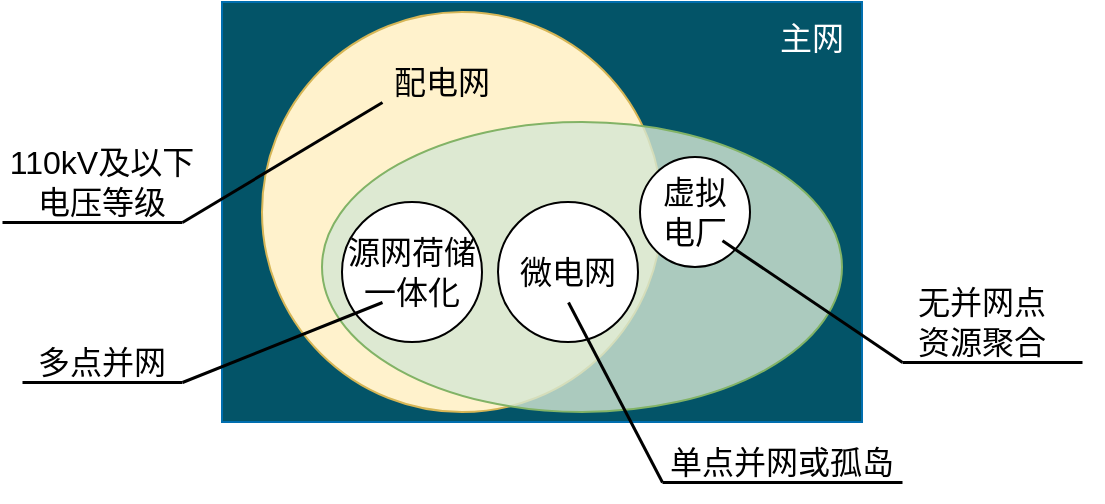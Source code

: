 <mxfile version="28.2.0">
  <diagram name="1" id="W_ea0AesWOVsjQ67CWeq">
    <mxGraphModel dx="661" dy="344" grid="1" gridSize="10" guides="1" tooltips="1" connect="1" arrows="1" fold="1" page="1" pageScale="1" pageWidth="2336" pageHeight="1654" math="0" shadow="0">
      <root>
        <mxCell id="0" />
        <mxCell id="1" parent="0" />
        <mxCell id="vO9aaUbzrKcqEHiHucuZ-2" value="" style="rounded=0;whiteSpace=wrap;html=1;fillColor=light-dark(#035468, #198cc4);strokeColor=#006EAF;fontColor=#ffffff;" vertex="1" parent="1">
          <mxGeometry x="300" y="210" width="320" height="210" as="geometry" />
        </mxCell>
        <mxCell id="vO9aaUbzrKcqEHiHucuZ-3" value="" style="ellipse;whiteSpace=wrap;html=1;aspect=fixed;fillColor=#fff2cc;strokeColor=#d6b656;" vertex="1" parent="1">
          <mxGeometry x="320" y="215" width="200" height="200" as="geometry" />
        </mxCell>
        <mxCell id="vO9aaUbzrKcqEHiHucuZ-5" value="&lt;font style=&quot;color: rgb(255, 255, 255);&quot;&gt;主网&lt;/font&gt;" style="text;strokeColor=none;align=center;fillColor=none;html=1;verticalAlign=middle;whiteSpace=wrap;rounded=0;fontSize=16;" vertex="1" parent="1">
          <mxGeometry x="570" y="210" width="50" height="35" as="geometry" />
        </mxCell>
        <mxCell id="vO9aaUbzrKcqEHiHucuZ-6" value="" style="ellipse;whiteSpace=wrap;html=1;fillColor=#d5e8d4;strokeColor=#82b366;fillStyle=auto;fillOpacity=80;" vertex="1" parent="1">
          <mxGeometry x="350" y="270" width="260" height="145" as="geometry" />
        </mxCell>
        <mxCell id="vO9aaUbzrKcqEHiHucuZ-7" value="配电网" style="text;strokeColor=none;align=center;fillColor=none;html=1;verticalAlign=middle;whiteSpace=wrap;rounded=0;fontSize=16;" vertex="1" parent="1">
          <mxGeometry x="380" y="230" width="60" height="40" as="geometry" />
        </mxCell>
        <mxCell id="vO9aaUbzrKcqEHiHucuZ-8" value="&lt;font style=&quot;font-size: 16px;&quot;&gt;源网荷储&lt;/font&gt;&lt;div&gt;&lt;span style=&quot;font-size: 16px; background-color: transparent; color: light-dark(rgb(0, 0, 0), rgb(255, 255, 255));&quot;&gt;一体化&lt;/span&gt;&lt;/div&gt;" style="ellipse;whiteSpace=wrap;html=1;aspect=fixed;" vertex="1" parent="1">
          <mxGeometry x="360" y="310" width="70" height="70" as="geometry" />
        </mxCell>
        <mxCell id="vO9aaUbzrKcqEHiHucuZ-9" value="&lt;font style=&quot;font-size: 16px;&quot;&gt;微电网&lt;/font&gt;" style="ellipse;whiteSpace=wrap;html=1;aspect=fixed;" vertex="1" parent="1">
          <mxGeometry x="438" y="310" width="70" height="70" as="geometry" />
        </mxCell>
        <mxCell id="vO9aaUbzrKcqEHiHucuZ-10" value="&lt;font style=&quot;font-size: 16px;&quot;&gt;虚拟&lt;/font&gt;&lt;div&gt;&lt;font style=&quot;font-size: 16px;&quot;&gt;电厂&lt;/font&gt;&lt;/div&gt;" style="ellipse;whiteSpace=wrap;html=1;aspect=fixed;" vertex="1" parent="1">
          <mxGeometry x="509" y="287.5" width="55" height="55" as="geometry" />
        </mxCell>
        <mxCell id="vO9aaUbzrKcqEHiHucuZ-11" value="" style="endArrow=none;html=1;rounded=0;entryX=0;entryY=0.75;entryDx=0;entryDy=0;strokeWidth=1.5;" edge="1" parent="1" target="vO9aaUbzrKcqEHiHucuZ-7">
          <mxGeometry width="50" height="50" relative="1" as="geometry">
            <mxPoint x="280" y="320" as="sourcePoint" />
            <mxPoint x="310" y="280" as="targetPoint" />
          </mxGeometry>
        </mxCell>
        <mxCell id="vO9aaUbzrKcqEHiHucuZ-12" value="" style="endArrow=none;html=1;rounded=0;strokeWidth=1.5;" edge="1" parent="1">
          <mxGeometry width="50" height="50" relative="1" as="geometry">
            <mxPoint x="190" y="320" as="sourcePoint" />
            <mxPoint x="280" y="320" as="targetPoint" />
          </mxGeometry>
        </mxCell>
        <mxCell id="vO9aaUbzrKcqEHiHucuZ-15" value="" style="endArrow=none;html=1;rounded=0;entryX=0;entryY=0.75;entryDx=0;entryDy=0;strokeWidth=1.5;" edge="1" parent="1">
          <mxGeometry width="50" height="50" relative="1" as="geometry">
            <mxPoint x="280" y="400" as="sourcePoint" />
            <mxPoint x="380" y="360" as="targetPoint" />
          </mxGeometry>
        </mxCell>
        <mxCell id="vO9aaUbzrKcqEHiHucuZ-16" value="" style="endArrow=none;html=1;rounded=0;strokeWidth=1.5;" edge="1" parent="1">
          <mxGeometry width="50" height="50" relative="1" as="geometry">
            <mxPoint x="200" y="400" as="sourcePoint" />
            <mxPoint x="280" y="400" as="targetPoint" />
          </mxGeometry>
        </mxCell>
        <mxCell id="vO9aaUbzrKcqEHiHucuZ-17" value="" style="endArrow=none;html=1;rounded=0;strokeWidth=1.5;" edge="1" parent="1">
          <mxGeometry width="50" height="50" relative="1" as="geometry">
            <mxPoint x="520" y="450" as="sourcePoint" />
            <mxPoint x="640" y="450" as="targetPoint" />
          </mxGeometry>
        </mxCell>
        <mxCell id="vO9aaUbzrKcqEHiHucuZ-18" value="" style="endArrow=none;html=1;rounded=0;strokeWidth=1.5;entryX=0.5;entryY=0.714;entryDx=0;entryDy=0;entryPerimeter=0;" edge="1" parent="1" target="vO9aaUbzrKcqEHiHucuZ-9">
          <mxGeometry width="50" height="50" relative="1" as="geometry">
            <mxPoint x="520" y="450" as="sourcePoint" />
            <mxPoint x="700" y="260" as="targetPoint" />
          </mxGeometry>
        </mxCell>
        <mxCell id="vO9aaUbzrKcqEHiHucuZ-19" value="" style="endArrow=none;html=1;rounded=0;strokeWidth=1.5;" edge="1" parent="1">
          <mxGeometry width="50" height="50" relative="1" as="geometry">
            <mxPoint x="640" y="390.0" as="sourcePoint" />
            <mxPoint x="730" y="390.0" as="targetPoint" />
          </mxGeometry>
        </mxCell>
        <mxCell id="vO9aaUbzrKcqEHiHucuZ-20" value="" style="endArrow=none;html=1;rounded=0;strokeWidth=1.5;" edge="1" parent="1">
          <mxGeometry width="50" height="50" relative="1" as="geometry">
            <mxPoint x="550" y="329.17" as="sourcePoint" />
            <mxPoint x="640" y="390" as="targetPoint" />
          </mxGeometry>
        </mxCell>
        <mxCell id="vO9aaUbzrKcqEHiHucuZ-21" value="110kV及以下电压等级" style="text;strokeColor=none;align=center;fillColor=none;html=1;verticalAlign=middle;whiteSpace=wrap;rounded=0;fontSize=16;" vertex="1" parent="1">
          <mxGeometry x="190" y="280" width="100" height="40" as="geometry" />
        </mxCell>
        <mxCell id="vO9aaUbzrKcqEHiHucuZ-22" value="多点并网" style="text;strokeColor=none;align=center;fillColor=none;html=1;verticalAlign=middle;whiteSpace=wrap;rounded=0;fontSize=16;" vertex="1" parent="1">
          <mxGeometry x="190" y="370" width="100" height="40" as="geometry" />
        </mxCell>
        <mxCell id="vO9aaUbzrKcqEHiHucuZ-23" value="单点并网或孤岛" style="text;strokeColor=none;align=center;fillColor=none;html=1;verticalAlign=middle;whiteSpace=wrap;rounded=0;fontSize=16;" vertex="1" parent="1">
          <mxGeometry x="520" y="420" width="120" height="40" as="geometry" />
        </mxCell>
        <mxCell id="vO9aaUbzrKcqEHiHucuZ-24" value="无并网点&lt;div&gt;资源聚合&lt;/div&gt;" style="text;strokeColor=none;align=center;fillColor=none;html=1;verticalAlign=middle;whiteSpace=wrap;rounded=0;fontSize=16;" vertex="1" parent="1">
          <mxGeometry x="620" y="350" width="120" height="40" as="geometry" />
        </mxCell>
      </root>
    </mxGraphModel>
  </diagram>
</mxfile>
